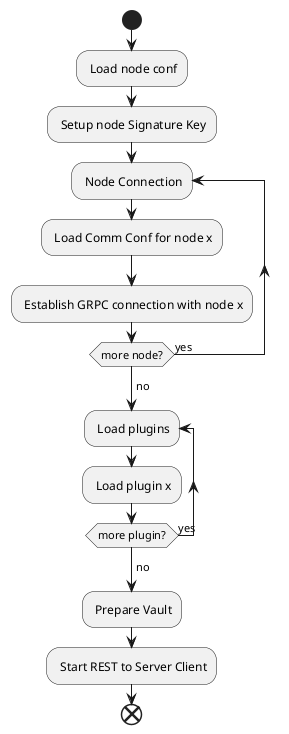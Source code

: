 @startuml
start 
: Load node conf;
: Setup node Signature Key;
repeat: Node Connection 
: Load Comm Conf for node x;
: Establish GRPC connection with node x;
repeat while (more node?) is (yes)
->no;
repeat: Load plugins 
: Load plugin x;
repeat while (more plugin?) is (yes)
->no;
: Prepare Vault;
: Start REST to Server Client;
end
@enduml
